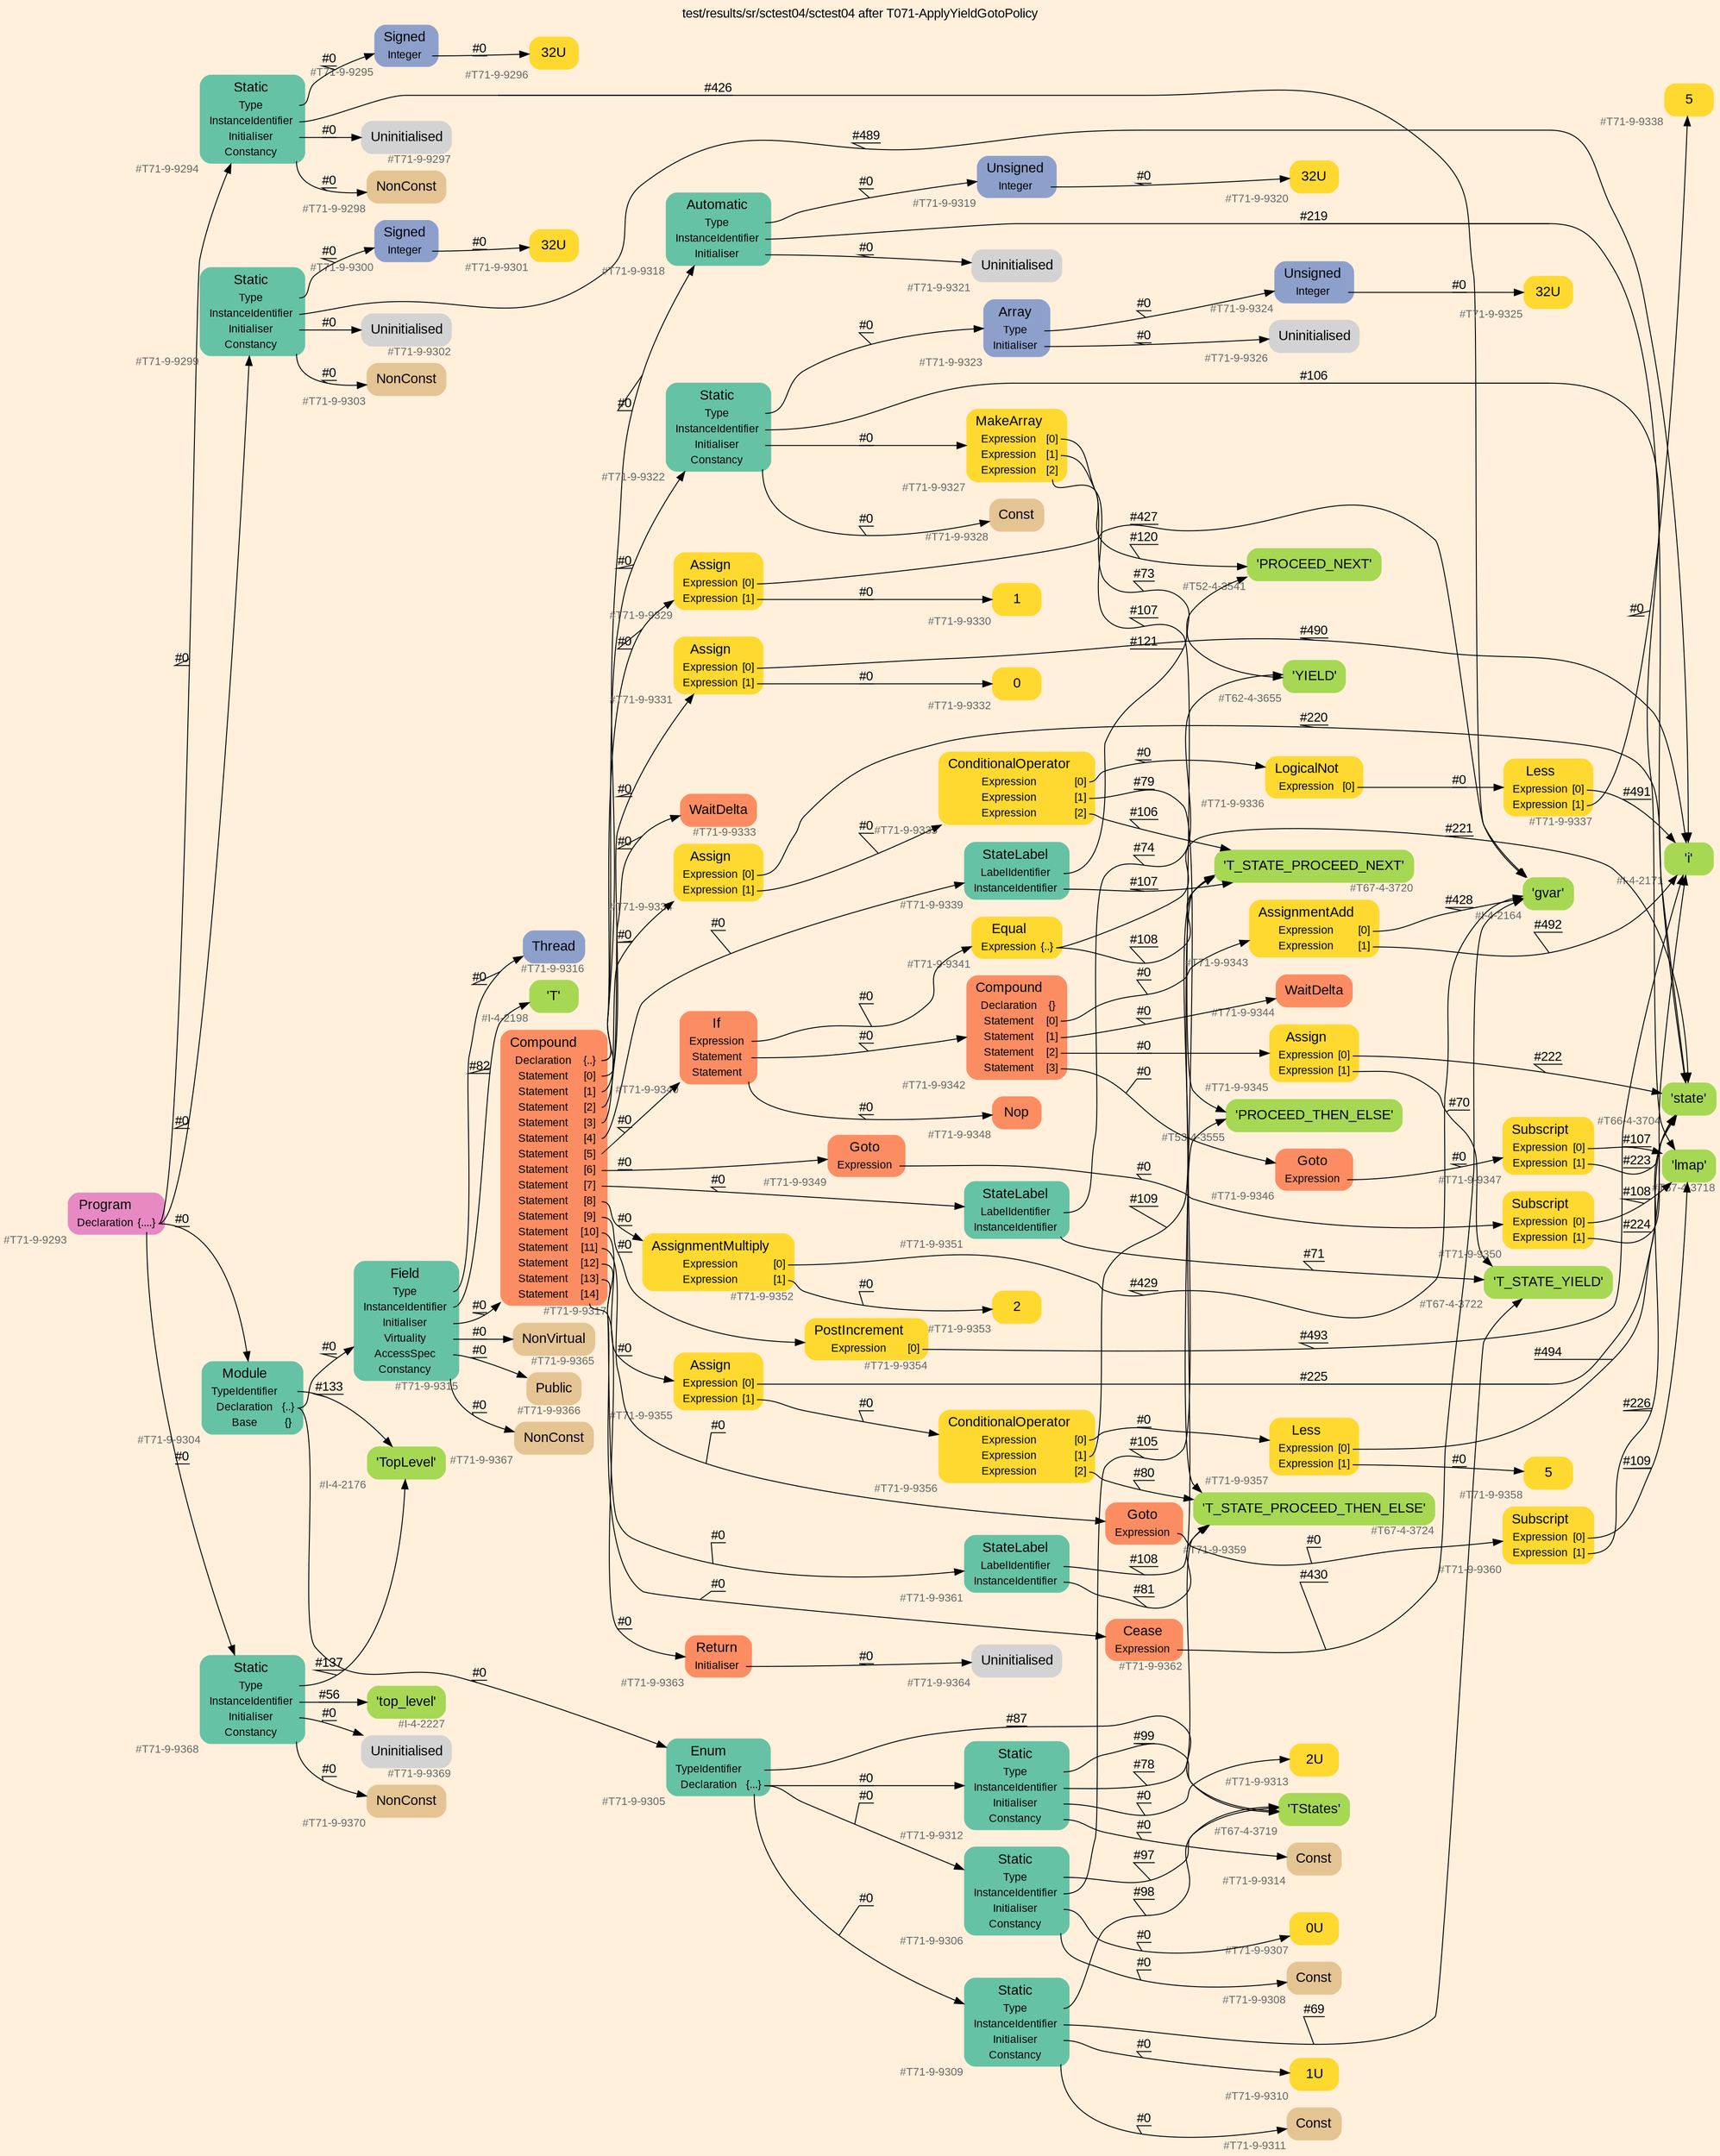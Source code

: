 digraph "test/results/sr/sctest04/sctest04 after T071-ApplyYieldGotoPolicy" {
label = "test/results/sr/sctest04/sctest04 after T071-ApplyYieldGotoPolicy"
labelloc = t
graph [
    rankdir = "LR"
    ranksep = 0.3
    bgcolor = antiquewhite1
    color = black
    fontcolor = black
    fontname = "Arial"
];
node [
    fontname = "Arial"
];
edge [
    fontname = "Arial"
];

// -------------------- node figure --------------------
// -------- block #T71-9-9293 ----------
"#T71-9-9293" [
    fillcolor = "/set28/4"
    xlabel = "#T71-9-9293"
    fontsize = "12"
    fontcolor = grey40
    shape = "plaintext"
    label = <<TABLE BORDER="0" CELLBORDER="0" CELLSPACING="0">
     <TR><TD><FONT COLOR="black" POINT-SIZE="15">Program</FONT></TD></TR>
     <TR><TD><FONT COLOR="black" POINT-SIZE="12">Declaration</FONT></TD><TD PORT="port0"><FONT COLOR="black" POINT-SIZE="12">{....}</FONT></TD></TR>
    </TABLE>>
    style = "rounded,filled"
];

// -------- block #T71-9-9294 ----------
"#T71-9-9294" [
    fillcolor = "/set28/1"
    xlabel = "#T71-9-9294"
    fontsize = "12"
    fontcolor = grey40
    shape = "plaintext"
    label = <<TABLE BORDER="0" CELLBORDER="0" CELLSPACING="0">
     <TR><TD><FONT COLOR="black" POINT-SIZE="15">Static</FONT></TD></TR>
     <TR><TD><FONT COLOR="black" POINT-SIZE="12">Type</FONT></TD><TD PORT="port0"></TD></TR>
     <TR><TD><FONT COLOR="black" POINT-SIZE="12">InstanceIdentifier</FONT></TD><TD PORT="port1"></TD></TR>
     <TR><TD><FONT COLOR="black" POINT-SIZE="12">Initialiser</FONT></TD><TD PORT="port2"></TD></TR>
     <TR><TD><FONT COLOR="black" POINT-SIZE="12">Constancy</FONT></TD><TD PORT="port3"></TD></TR>
    </TABLE>>
    style = "rounded,filled"
];

// -------- block #T71-9-9295 ----------
"#T71-9-9295" [
    fillcolor = "/set28/3"
    xlabel = "#T71-9-9295"
    fontsize = "12"
    fontcolor = grey40
    shape = "plaintext"
    label = <<TABLE BORDER="0" CELLBORDER="0" CELLSPACING="0">
     <TR><TD><FONT COLOR="black" POINT-SIZE="15">Signed</FONT></TD></TR>
     <TR><TD><FONT COLOR="black" POINT-SIZE="12">Integer</FONT></TD><TD PORT="port0"></TD></TR>
    </TABLE>>
    style = "rounded,filled"
];

// -------- block #T71-9-9296 ----------
"#T71-9-9296" [
    fillcolor = "/set28/6"
    xlabel = "#T71-9-9296"
    fontsize = "12"
    fontcolor = grey40
    shape = "plaintext"
    label = <<TABLE BORDER="0" CELLBORDER="0" CELLSPACING="0">
     <TR><TD><FONT COLOR="black" POINT-SIZE="15">32U</FONT></TD></TR>
    </TABLE>>
    style = "rounded,filled"
];

// -------- block #I-4-2164 ----------
"#I-4-2164" [
    fillcolor = "/set28/5"
    xlabel = "#I-4-2164"
    fontsize = "12"
    fontcolor = grey40
    shape = "plaintext"
    label = <<TABLE BORDER="0" CELLBORDER="0" CELLSPACING="0">
     <TR><TD><FONT COLOR="black" POINT-SIZE="15">'gvar'</FONT></TD></TR>
    </TABLE>>
    style = "rounded,filled"
];

// -------- block #T71-9-9297 ----------
"#T71-9-9297" [
    xlabel = "#T71-9-9297"
    fontsize = "12"
    fontcolor = grey40
    shape = "plaintext"
    label = <<TABLE BORDER="0" CELLBORDER="0" CELLSPACING="0">
     <TR><TD><FONT COLOR="black" POINT-SIZE="15">Uninitialised</FONT></TD></TR>
    </TABLE>>
    style = "rounded,filled"
];

// -------- block #T71-9-9298 ----------
"#T71-9-9298" [
    fillcolor = "/set28/7"
    xlabel = "#T71-9-9298"
    fontsize = "12"
    fontcolor = grey40
    shape = "plaintext"
    label = <<TABLE BORDER="0" CELLBORDER="0" CELLSPACING="0">
     <TR><TD><FONT COLOR="black" POINT-SIZE="15">NonConst</FONT></TD></TR>
    </TABLE>>
    style = "rounded,filled"
];

// -------- block #T71-9-9299 ----------
"#T71-9-9299" [
    fillcolor = "/set28/1"
    xlabel = "#T71-9-9299"
    fontsize = "12"
    fontcolor = grey40
    shape = "plaintext"
    label = <<TABLE BORDER="0" CELLBORDER="0" CELLSPACING="0">
     <TR><TD><FONT COLOR="black" POINT-SIZE="15">Static</FONT></TD></TR>
     <TR><TD><FONT COLOR="black" POINT-SIZE="12">Type</FONT></TD><TD PORT="port0"></TD></TR>
     <TR><TD><FONT COLOR="black" POINT-SIZE="12">InstanceIdentifier</FONT></TD><TD PORT="port1"></TD></TR>
     <TR><TD><FONT COLOR="black" POINT-SIZE="12">Initialiser</FONT></TD><TD PORT="port2"></TD></TR>
     <TR><TD><FONT COLOR="black" POINT-SIZE="12">Constancy</FONT></TD><TD PORT="port3"></TD></TR>
    </TABLE>>
    style = "rounded,filled"
];

// -------- block #T71-9-9300 ----------
"#T71-9-9300" [
    fillcolor = "/set28/3"
    xlabel = "#T71-9-9300"
    fontsize = "12"
    fontcolor = grey40
    shape = "plaintext"
    label = <<TABLE BORDER="0" CELLBORDER="0" CELLSPACING="0">
     <TR><TD><FONT COLOR="black" POINT-SIZE="15">Signed</FONT></TD></TR>
     <TR><TD><FONT COLOR="black" POINT-SIZE="12">Integer</FONT></TD><TD PORT="port0"></TD></TR>
    </TABLE>>
    style = "rounded,filled"
];

// -------- block #T71-9-9301 ----------
"#T71-9-9301" [
    fillcolor = "/set28/6"
    xlabel = "#T71-9-9301"
    fontsize = "12"
    fontcolor = grey40
    shape = "plaintext"
    label = <<TABLE BORDER="0" CELLBORDER="0" CELLSPACING="0">
     <TR><TD><FONT COLOR="black" POINT-SIZE="15">32U</FONT></TD></TR>
    </TABLE>>
    style = "rounded,filled"
];

// -------- block #I-4-2171 ----------
"#I-4-2171" [
    fillcolor = "/set28/5"
    xlabel = "#I-4-2171"
    fontsize = "12"
    fontcolor = grey40
    shape = "plaintext"
    label = <<TABLE BORDER="0" CELLBORDER="0" CELLSPACING="0">
     <TR><TD><FONT COLOR="black" POINT-SIZE="15">'i'</FONT></TD></TR>
    </TABLE>>
    style = "rounded,filled"
];

// -------- block #T71-9-9302 ----------
"#T71-9-9302" [
    xlabel = "#T71-9-9302"
    fontsize = "12"
    fontcolor = grey40
    shape = "plaintext"
    label = <<TABLE BORDER="0" CELLBORDER="0" CELLSPACING="0">
     <TR><TD><FONT COLOR="black" POINT-SIZE="15">Uninitialised</FONT></TD></TR>
    </TABLE>>
    style = "rounded,filled"
];

// -------- block #T71-9-9303 ----------
"#T71-9-9303" [
    fillcolor = "/set28/7"
    xlabel = "#T71-9-9303"
    fontsize = "12"
    fontcolor = grey40
    shape = "plaintext"
    label = <<TABLE BORDER="0" CELLBORDER="0" CELLSPACING="0">
     <TR><TD><FONT COLOR="black" POINT-SIZE="15">NonConst</FONT></TD></TR>
    </TABLE>>
    style = "rounded,filled"
];

// -------- block #T71-9-9304 ----------
"#T71-9-9304" [
    fillcolor = "/set28/1"
    xlabel = "#T71-9-9304"
    fontsize = "12"
    fontcolor = grey40
    shape = "plaintext"
    label = <<TABLE BORDER="0" CELLBORDER="0" CELLSPACING="0">
     <TR><TD><FONT COLOR="black" POINT-SIZE="15">Module</FONT></TD></TR>
     <TR><TD><FONT COLOR="black" POINT-SIZE="12">TypeIdentifier</FONT></TD><TD PORT="port0"></TD></TR>
     <TR><TD><FONT COLOR="black" POINT-SIZE="12">Declaration</FONT></TD><TD PORT="port1"><FONT COLOR="black" POINT-SIZE="12">{..}</FONT></TD></TR>
     <TR><TD><FONT COLOR="black" POINT-SIZE="12">Base</FONT></TD><TD PORT="port2"><FONT COLOR="black" POINT-SIZE="12">{}</FONT></TD></TR>
    </TABLE>>
    style = "rounded,filled"
];

// -------- block #I-4-2176 ----------
"#I-4-2176" [
    fillcolor = "/set28/5"
    xlabel = "#I-4-2176"
    fontsize = "12"
    fontcolor = grey40
    shape = "plaintext"
    label = <<TABLE BORDER="0" CELLBORDER="0" CELLSPACING="0">
     <TR><TD><FONT COLOR="black" POINT-SIZE="15">'TopLevel'</FONT></TD></TR>
    </TABLE>>
    style = "rounded,filled"
];

// -------- block #T71-9-9305 ----------
"#T71-9-9305" [
    fillcolor = "/set28/1"
    xlabel = "#T71-9-9305"
    fontsize = "12"
    fontcolor = grey40
    shape = "plaintext"
    label = <<TABLE BORDER="0" CELLBORDER="0" CELLSPACING="0">
     <TR><TD><FONT COLOR="black" POINT-SIZE="15">Enum</FONT></TD></TR>
     <TR><TD><FONT COLOR="black" POINT-SIZE="12">TypeIdentifier</FONT></TD><TD PORT="port0"></TD></TR>
     <TR><TD><FONT COLOR="black" POINT-SIZE="12">Declaration</FONT></TD><TD PORT="port1"><FONT COLOR="black" POINT-SIZE="12">{...}</FONT></TD></TR>
    </TABLE>>
    style = "rounded,filled"
];

// -------- block #T67-4-3719 ----------
"#T67-4-3719" [
    fillcolor = "/set28/5"
    xlabel = "#T67-4-3719"
    fontsize = "12"
    fontcolor = grey40
    shape = "plaintext"
    label = <<TABLE BORDER="0" CELLBORDER="0" CELLSPACING="0">
     <TR><TD><FONT COLOR="black" POINT-SIZE="15">'TStates'</FONT></TD></TR>
    </TABLE>>
    style = "rounded,filled"
];

// -------- block #T71-9-9306 ----------
"#T71-9-9306" [
    fillcolor = "/set28/1"
    xlabel = "#T71-9-9306"
    fontsize = "12"
    fontcolor = grey40
    shape = "plaintext"
    label = <<TABLE BORDER="0" CELLBORDER="0" CELLSPACING="0">
     <TR><TD><FONT COLOR="black" POINT-SIZE="15">Static</FONT></TD></TR>
     <TR><TD><FONT COLOR="black" POINT-SIZE="12">Type</FONT></TD><TD PORT="port0"></TD></TR>
     <TR><TD><FONT COLOR="black" POINT-SIZE="12">InstanceIdentifier</FONT></TD><TD PORT="port1"></TD></TR>
     <TR><TD><FONT COLOR="black" POINT-SIZE="12">Initialiser</FONT></TD><TD PORT="port2"></TD></TR>
     <TR><TD><FONT COLOR="black" POINT-SIZE="12">Constancy</FONT></TD><TD PORT="port3"></TD></TR>
    </TABLE>>
    style = "rounded,filled"
];

// -------- block #T67-4-3720 ----------
"#T67-4-3720" [
    fillcolor = "/set28/5"
    xlabel = "#T67-4-3720"
    fontsize = "12"
    fontcolor = grey40
    shape = "plaintext"
    label = <<TABLE BORDER="0" CELLBORDER="0" CELLSPACING="0">
     <TR><TD><FONT COLOR="black" POINT-SIZE="15">'T_STATE_PROCEED_NEXT'</FONT></TD></TR>
    </TABLE>>
    style = "rounded,filled"
];

// -------- block #T71-9-9307 ----------
"#T71-9-9307" [
    fillcolor = "/set28/6"
    xlabel = "#T71-9-9307"
    fontsize = "12"
    fontcolor = grey40
    shape = "plaintext"
    label = <<TABLE BORDER="0" CELLBORDER="0" CELLSPACING="0">
     <TR><TD><FONT COLOR="black" POINT-SIZE="15">0U</FONT></TD></TR>
    </TABLE>>
    style = "rounded,filled"
];

// -------- block #T71-9-9308 ----------
"#T71-9-9308" [
    fillcolor = "/set28/7"
    xlabel = "#T71-9-9308"
    fontsize = "12"
    fontcolor = grey40
    shape = "plaintext"
    label = <<TABLE BORDER="0" CELLBORDER="0" CELLSPACING="0">
     <TR><TD><FONT COLOR="black" POINT-SIZE="15">Const</FONT></TD></TR>
    </TABLE>>
    style = "rounded,filled"
];

// -------- block #T71-9-9309 ----------
"#T71-9-9309" [
    fillcolor = "/set28/1"
    xlabel = "#T71-9-9309"
    fontsize = "12"
    fontcolor = grey40
    shape = "plaintext"
    label = <<TABLE BORDER="0" CELLBORDER="0" CELLSPACING="0">
     <TR><TD><FONT COLOR="black" POINT-SIZE="15">Static</FONT></TD></TR>
     <TR><TD><FONT COLOR="black" POINT-SIZE="12">Type</FONT></TD><TD PORT="port0"></TD></TR>
     <TR><TD><FONT COLOR="black" POINT-SIZE="12">InstanceIdentifier</FONT></TD><TD PORT="port1"></TD></TR>
     <TR><TD><FONT COLOR="black" POINT-SIZE="12">Initialiser</FONT></TD><TD PORT="port2"></TD></TR>
     <TR><TD><FONT COLOR="black" POINT-SIZE="12">Constancy</FONT></TD><TD PORT="port3"></TD></TR>
    </TABLE>>
    style = "rounded,filled"
];

// -------- block #T67-4-3722 ----------
"#T67-4-3722" [
    fillcolor = "/set28/5"
    xlabel = "#T67-4-3722"
    fontsize = "12"
    fontcolor = grey40
    shape = "plaintext"
    label = <<TABLE BORDER="0" CELLBORDER="0" CELLSPACING="0">
     <TR><TD><FONT COLOR="black" POINT-SIZE="15">'T_STATE_YIELD'</FONT></TD></TR>
    </TABLE>>
    style = "rounded,filled"
];

// -------- block #T71-9-9310 ----------
"#T71-9-9310" [
    fillcolor = "/set28/6"
    xlabel = "#T71-9-9310"
    fontsize = "12"
    fontcolor = grey40
    shape = "plaintext"
    label = <<TABLE BORDER="0" CELLBORDER="0" CELLSPACING="0">
     <TR><TD><FONT COLOR="black" POINT-SIZE="15">1U</FONT></TD></TR>
    </TABLE>>
    style = "rounded,filled"
];

// -------- block #T71-9-9311 ----------
"#T71-9-9311" [
    fillcolor = "/set28/7"
    xlabel = "#T71-9-9311"
    fontsize = "12"
    fontcolor = grey40
    shape = "plaintext"
    label = <<TABLE BORDER="0" CELLBORDER="0" CELLSPACING="0">
     <TR><TD><FONT COLOR="black" POINT-SIZE="15">Const</FONT></TD></TR>
    </TABLE>>
    style = "rounded,filled"
];

// -------- block #T71-9-9312 ----------
"#T71-9-9312" [
    fillcolor = "/set28/1"
    xlabel = "#T71-9-9312"
    fontsize = "12"
    fontcolor = grey40
    shape = "plaintext"
    label = <<TABLE BORDER="0" CELLBORDER="0" CELLSPACING="0">
     <TR><TD><FONT COLOR="black" POINT-SIZE="15">Static</FONT></TD></TR>
     <TR><TD><FONT COLOR="black" POINT-SIZE="12">Type</FONT></TD><TD PORT="port0"></TD></TR>
     <TR><TD><FONT COLOR="black" POINT-SIZE="12">InstanceIdentifier</FONT></TD><TD PORT="port1"></TD></TR>
     <TR><TD><FONT COLOR="black" POINT-SIZE="12">Initialiser</FONT></TD><TD PORT="port2"></TD></TR>
     <TR><TD><FONT COLOR="black" POINT-SIZE="12">Constancy</FONT></TD><TD PORT="port3"></TD></TR>
    </TABLE>>
    style = "rounded,filled"
];

// -------- block #T67-4-3724 ----------
"#T67-4-3724" [
    fillcolor = "/set28/5"
    xlabel = "#T67-4-3724"
    fontsize = "12"
    fontcolor = grey40
    shape = "plaintext"
    label = <<TABLE BORDER="0" CELLBORDER="0" CELLSPACING="0">
     <TR><TD><FONT COLOR="black" POINT-SIZE="15">'T_STATE_PROCEED_THEN_ELSE'</FONT></TD></TR>
    </TABLE>>
    style = "rounded,filled"
];

// -------- block #T71-9-9313 ----------
"#T71-9-9313" [
    fillcolor = "/set28/6"
    xlabel = "#T71-9-9313"
    fontsize = "12"
    fontcolor = grey40
    shape = "plaintext"
    label = <<TABLE BORDER="0" CELLBORDER="0" CELLSPACING="0">
     <TR><TD><FONT COLOR="black" POINT-SIZE="15">2U</FONT></TD></TR>
    </TABLE>>
    style = "rounded,filled"
];

// -------- block #T71-9-9314 ----------
"#T71-9-9314" [
    fillcolor = "/set28/7"
    xlabel = "#T71-9-9314"
    fontsize = "12"
    fontcolor = grey40
    shape = "plaintext"
    label = <<TABLE BORDER="0" CELLBORDER="0" CELLSPACING="0">
     <TR><TD><FONT COLOR="black" POINT-SIZE="15">Const</FONT></TD></TR>
    </TABLE>>
    style = "rounded,filled"
];

// -------- block #T71-9-9315 ----------
"#T71-9-9315" [
    fillcolor = "/set28/1"
    xlabel = "#T71-9-9315"
    fontsize = "12"
    fontcolor = grey40
    shape = "plaintext"
    label = <<TABLE BORDER="0" CELLBORDER="0" CELLSPACING="0">
     <TR><TD><FONT COLOR="black" POINT-SIZE="15">Field</FONT></TD></TR>
     <TR><TD><FONT COLOR="black" POINT-SIZE="12">Type</FONT></TD><TD PORT="port0"></TD></TR>
     <TR><TD><FONT COLOR="black" POINT-SIZE="12">InstanceIdentifier</FONT></TD><TD PORT="port1"></TD></TR>
     <TR><TD><FONT COLOR="black" POINT-SIZE="12">Initialiser</FONT></TD><TD PORT="port2"></TD></TR>
     <TR><TD><FONT COLOR="black" POINT-SIZE="12">Virtuality</FONT></TD><TD PORT="port3"></TD></TR>
     <TR><TD><FONT COLOR="black" POINT-SIZE="12">AccessSpec</FONT></TD><TD PORT="port4"></TD></TR>
     <TR><TD><FONT COLOR="black" POINT-SIZE="12">Constancy</FONT></TD><TD PORT="port5"></TD></TR>
    </TABLE>>
    style = "rounded,filled"
];

// -------- block #T71-9-9316 ----------
"#T71-9-9316" [
    fillcolor = "/set28/3"
    xlabel = "#T71-9-9316"
    fontsize = "12"
    fontcolor = grey40
    shape = "plaintext"
    label = <<TABLE BORDER="0" CELLBORDER="0" CELLSPACING="0">
     <TR><TD><FONT COLOR="black" POINT-SIZE="15">Thread</FONT></TD></TR>
    </TABLE>>
    style = "rounded,filled"
];

// -------- block #I-4-2198 ----------
"#I-4-2198" [
    fillcolor = "/set28/5"
    xlabel = "#I-4-2198"
    fontsize = "12"
    fontcolor = grey40
    shape = "plaintext"
    label = <<TABLE BORDER="0" CELLBORDER="0" CELLSPACING="0">
     <TR><TD><FONT COLOR="black" POINT-SIZE="15">'T'</FONT></TD></TR>
    </TABLE>>
    style = "rounded,filled"
];

// -------- block #T71-9-9317 ----------
"#T71-9-9317" [
    fillcolor = "/set28/2"
    xlabel = "#T71-9-9317"
    fontsize = "12"
    fontcolor = grey40
    shape = "plaintext"
    label = <<TABLE BORDER="0" CELLBORDER="0" CELLSPACING="0">
     <TR><TD><FONT COLOR="black" POINT-SIZE="15">Compound</FONT></TD></TR>
     <TR><TD><FONT COLOR="black" POINT-SIZE="12">Declaration</FONT></TD><TD PORT="port0"><FONT COLOR="black" POINT-SIZE="12">{..}</FONT></TD></TR>
     <TR><TD><FONT COLOR="black" POINT-SIZE="12">Statement</FONT></TD><TD PORT="port1"><FONT COLOR="black" POINT-SIZE="12">[0]</FONT></TD></TR>
     <TR><TD><FONT COLOR="black" POINT-SIZE="12">Statement</FONT></TD><TD PORT="port2"><FONT COLOR="black" POINT-SIZE="12">[1]</FONT></TD></TR>
     <TR><TD><FONT COLOR="black" POINT-SIZE="12">Statement</FONT></TD><TD PORT="port3"><FONT COLOR="black" POINT-SIZE="12">[2]</FONT></TD></TR>
     <TR><TD><FONT COLOR="black" POINT-SIZE="12">Statement</FONT></TD><TD PORT="port4"><FONT COLOR="black" POINT-SIZE="12">[3]</FONT></TD></TR>
     <TR><TD><FONT COLOR="black" POINT-SIZE="12">Statement</FONT></TD><TD PORT="port5"><FONT COLOR="black" POINT-SIZE="12">[4]</FONT></TD></TR>
     <TR><TD><FONT COLOR="black" POINT-SIZE="12">Statement</FONT></TD><TD PORT="port6"><FONT COLOR="black" POINT-SIZE="12">[5]</FONT></TD></TR>
     <TR><TD><FONT COLOR="black" POINT-SIZE="12">Statement</FONT></TD><TD PORT="port7"><FONT COLOR="black" POINT-SIZE="12">[6]</FONT></TD></TR>
     <TR><TD><FONT COLOR="black" POINT-SIZE="12">Statement</FONT></TD><TD PORT="port8"><FONT COLOR="black" POINT-SIZE="12">[7]</FONT></TD></TR>
     <TR><TD><FONT COLOR="black" POINT-SIZE="12">Statement</FONT></TD><TD PORT="port9"><FONT COLOR="black" POINT-SIZE="12">[8]</FONT></TD></TR>
     <TR><TD><FONT COLOR="black" POINT-SIZE="12">Statement</FONT></TD><TD PORT="port10"><FONT COLOR="black" POINT-SIZE="12">[9]</FONT></TD></TR>
     <TR><TD><FONT COLOR="black" POINT-SIZE="12">Statement</FONT></TD><TD PORT="port11"><FONT COLOR="black" POINT-SIZE="12">[10]</FONT></TD></TR>
     <TR><TD><FONT COLOR="black" POINT-SIZE="12">Statement</FONT></TD><TD PORT="port12"><FONT COLOR="black" POINT-SIZE="12">[11]</FONT></TD></TR>
     <TR><TD><FONT COLOR="black" POINT-SIZE="12">Statement</FONT></TD><TD PORT="port13"><FONT COLOR="black" POINT-SIZE="12">[12]</FONT></TD></TR>
     <TR><TD><FONT COLOR="black" POINT-SIZE="12">Statement</FONT></TD><TD PORT="port14"><FONT COLOR="black" POINT-SIZE="12">[13]</FONT></TD></TR>
     <TR><TD><FONT COLOR="black" POINT-SIZE="12">Statement</FONT></TD><TD PORT="port15"><FONT COLOR="black" POINT-SIZE="12">[14]</FONT></TD></TR>
    </TABLE>>
    style = "rounded,filled"
];

// -------- block #T71-9-9318 ----------
"#T71-9-9318" [
    fillcolor = "/set28/1"
    xlabel = "#T71-9-9318"
    fontsize = "12"
    fontcolor = grey40
    shape = "plaintext"
    label = <<TABLE BORDER="0" CELLBORDER="0" CELLSPACING="0">
     <TR><TD><FONT COLOR="black" POINT-SIZE="15">Automatic</FONT></TD></TR>
     <TR><TD><FONT COLOR="black" POINT-SIZE="12">Type</FONT></TD><TD PORT="port0"></TD></TR>
     <TR><TD><FONT COLOR="black" POINT-SIZE="12">InstanceIdentifier</FONT></TD><TD PORT="port1"></TD></TR>
     <TR><TD><FONT COLOR="black" POINT-SIZE="12">Initialiser</FONT></TD><TD PORT="port2"></TD></TR>
    </TABLE>>
    style = "rounded,filled"
];

// -------- block #T71-9-9319 ----------
"#T71-9-9319" [
    fillcolor = "/set28/3"
    xlabel = "#T71-9-9319"
    fontsize = "12"
    fontcolor = grey40
    shape = "plaintext"
    label = <<TABLE BORDER="0" CELLBORDER="0" CELLSPACING="0">
     <TR><TD><FONT COLOR="black" POINT-SIZE="15">Unsigned</FONT></TD></TR>
     <TR><TD><FONT COLOR="black" POINT-SIZE="12">Integer</FONT></TD><TD PORT="port0"></TD></TR>
    </TABLE>>
    style = "rounded,filled"
];

// -------- block #T71-9-9320 ----------
"#T71-9-9320" [
    fillcolor = "/set28/6"
    xlabel = "#T71-9-9320"
    fontsize = "12"
    fontcolor = grey40
    shape = "plaintext"
    label = <<TABLE BORDER="0" CELLBORDER="0" CELLSPACING="0">
     <TR><TD><FONT COLOR="black" POINT-SIZE="15">32U</FONT></TD></TR>
    </TABLE>>
    style = "rounded,filled"
];

// -------- block #T66-4-3704 ----------
"#T66-4-3704" [
    fillcolor = "/set28/5"
    xlabel = "#T66-4-3704"
    fontsize = "12"
    fontcolor = grey40
    shape = "plaintext"
    label = <<TABLE BORDER="0" CELLBORDER="0" CELLSPACING="0">
     <TR><TD><FONT COLOR="black" POINT-SIZE="15">'state'</FONT></TD></TR>
    </TABLE>>
    style = "rounded,filled"
];

// -------- block #T71-9-9321 ----------
"#T71-9-9321" [
    xlabel = "#T71-9-9321"
    fontsize = "12"
    fontcolor = grey40
    shape = "plaintext"
    label = <<TABLE BORDER="0" CELLBORDER="0" CELLSPACING="0">
     <TR><TD><FONT COLOR="black" POINT-SIZE="15">Uninitialised</FONT></TD></TR>
    </TABLE>>
    style = "rounded,filled"
];

// -------- block #T71-9-9322 ----------
"#T71-9-9322" [
    fillcolor = "/set28/1"
    xlabel = "#T71-9-9322"
    fontsize = "12"
    fontcolor = grey40
    shape = "plaintext"
    label = <<TABLE BORDER="0" CELLBORDER="0" CELLSPACING="0">
     <TR><TD><FONT COLOR="black" POINT-SIZE="15">Static</FONT></TD></TR>
     <TR><TD><FONT COLOR="black" POINT-SIZE="12">Type</FONT></TD><TD PORT="port0"></TD></TR>
     <TR><TD><FONT COLOR="black" POINT-SIZE="12">InstanceIdentifier</FONT></TD><TD PORT="port1"></TD></TR>
     <TR><TD><FONT COLOR="black" POINT-SIZE="12">Initialiser</FONT></TD><TD PORT="port2"></TD></TR>
     <TR><TD><FONT COLOR="black" POINT-SIZE="12">Constancy</FONT></TD><TD PORT="port3"></TD></TR>
    </TABLE>>
    style = "rounded,filled"
];

// -------- block #T71-9-9323 ----------
"#T71-9-9323" [
    fillcolor = "/set28/3"
    xlabel = "#T71-9-9323"
    fontsize = "12"
    fontcolor = grey40
    shape = "plaintext"
    label = <<TABLE BORDER="0" CELLBORDER="0" CELLSPACING="0">
     <TR><TD><FONT COLOR="black" POINT-SIZE="15">Array</FONT></TD></TR>
     <TR><TD><FONT COLOR="black" POINT-SIZE="12">Type</FONT></TD><TD PORT="port0"></TD></TR>
     <TR><TD><FONT COLOR="black" POINT-SIZE="12">Initialiser</FONT></TD><TD PORT="port1"></TD></TR>
    </TABLE>>
    style = "rounded,filled"
];

// -------- block #T71-9-9324 ----------
"#T71-9-9324" [
    fillcolor = "/set28/3"
    xlabel = "#T71-9-9324"
    fontsize = "12"
    fontcolor = grey40
    shape = "plaintext"
    label = <<TABLE BORDER="0" CELLBORDER="0" CELLSPACING="0">
     <TR><TD><FONT COLOR="black" POINT-SIZE="15">Unsigned</FONT></TD></TR>
     <TR><TD><FONT COLOR="black" POINT-SIZE="12">Integer</FONT></TD><TD PORT="port0"></TD></TR>
    </TABLE>>
    style = "rounded,filled"
];

// -------- block #T71-9-9325 ----------
"#T71-9-9325" [
    fillcolor = "/set28/6"
    xlabel = "#T71-9-9325"
    fontsize = "12"
    fontcolor = grey40
    shape = "plaintext"
    label = <<TABLE BORDER="0" CELLBORDER="0" CELLSPACING="0">
     <TR><TD><FONT COLOR="black" POINT-SIZE="15">32U</FONT></TD></TR>
    </TABLE>>
    style = "rounded,filled"
];

// -------- block #T71-9-9326 ----------
"#T71-9-9326" [
    xlabel = "#T71-9-9326"
    fontsize = "12"
    fontcolor = grey40
    shape = "plaintext"
    label = <<TABLE BORDER="0" CELLBORDER="0" CELLSPACING="0">
     <TR><TD><FONT COLOR="black" POINT-SIZE="15">Uninitialised</FONT></TD></TR>
    </TABLE>>
    style = "rounded,filled"
];

// -------- block #T67-4-3718 ----------
"#T67-4-3718" [
    fillcolor = "/set28/5"
    xlabel = "#T67-4-3718"
    fontsize = "12"
    fontcolor = grey40
    shape = "plaintext"
    label = <<TABLE BORDER="0" CELLBORDER="0" CELLSPACING="0">
     <TR><TD><FONT COLOR="black" POINT-SIZE="15">'lmap'</FONT></TD></TR>
    </TABLE>>
    style = "rounded,filled"
];

// -------- block #T71-9-9327 ----------
"#T71-9-9327" [
    fillcolor = "/set28/6"
    xlabel = "#T71-9-9327"
    fontsize = "12"
    fontcolor = grey40
    shape = "plaintext"
    label = <<TABLE BORDER="0" CELLBORDER="0" CELLSPACING="0">
     <TR><TD><FONT COLOR="black" POINT-SIZE="15">MakeArray</FONT></TD></TR>
     <TR><TD><FONT COLOR="black" POINT-SIZE="12">Expression</FONT></TD><TD PORT="port0"><FONT COLOR="black" POINT-SIZE="12">[0]</FONT></TD></TR>
     <TR><TD><FONT COLOR="black" POINT-SIZE="12">Expression</FONT></TD><TD PORT="port1"><FONT COLOR="black" POINT-SIZE="12">[1]</FONT></TD></TR>
     <TR><TD><FONT COLOR="black" POINT-SIZE="12">Expression</FONT></TD><TD PORT="port2"><FONT COLOR="black" POINT-SIZE="12">[2]</FONT></TD></TR>
    </TABLE>>
    style = "rounded,filled"
];

// -------- block #T52-4-3541 ----------
"#T52-4-3541" [
    fillcolor = "/set28/5"
    xlabel = "#T52-4-3541"
    fontsize = "12"
    fontcolor = grey40
    shape = "plaintext"
    label = <<TABLE BORDER="0" CELLBORDER="0" CELLSPACING="0">
     <TR><TD><FONT COLOR="black" POINT-SIZE="15">'PROCEED_NEXT'</FONT></TD></TR>
    </TABLE>>
    style = "rounded,filled"
];

// -------- block #T62-4-3655 ----------
"#T62-4-3655" [
    fillcolor = "/set28/5"
    xlabel = "#T62-4-3655"
    fontsize = "12"
    fontcolor = grey40
    shape = "plaintext"
    label = <<TABLE BORDER="0" CELLBORDER="0" CELLSPACING="0">
     <TR><TD><FONT COLOR="black" POINT-SIZE="15">'YIELD'</FONT></TD></TR>
    </TABLE>>
    style = "rounded,filled"
];

// -------- block #T53-4-3555 ----------
"#T53-4-3555" [
    fillcolor = "/set28/5"
    xlabel = "#T53-4-3555"
    fontsize = "12"
    fontcolor = grey40
    shape = "plaintext"
    label = <<TABLE BORDER="0" CELLBORDER="0" CELLSPACING="0">
     <TR><TD><FONT COLOR="black" POINT-SIZE="15">'PROCEED_THEN_ELSE'</FONT></TD></TR>
    </TABLE>>
    style = "rounded,filled"
];

// -------- block #T71-9-9328 ----------
"#T71-9-9328" [
    fillcolor = "/set28/7"
    xlabel = "#T71-9-9328"
    fontsize = "12"
    fontcolor = grey40
    shape = "plaintext"
    label = <<TABLE BORDER="0" CELLBORDER="0" CELLSPACING="0">
     <TR><TD><FONT COLOR="black" POINT-SIZE="15">Const</FONT></TD></TR>
    </TABLE>>
    style = "rounded,filled"
];

// -------- block #T71-9-9329 ----------
"#T71-9-9329" [
    fillcolor = "/set28/6"
    xlabel = "#T71-9-9329"
    fontsize = "12"
    fontcolor = grey40
    shape = "plaintext"
    label = <<TABLE BORDER="0" CELLBORDER="0" CELLSPACING="0">
     <TR><TD><FONT COLOR="black" POINT-SIZE="15">Assign</FONT></TD></TR>
     <TR><TD><FONT COLOR="black" POINT-SIZE="12">Expression</FONT></TD><TD PORT="port0"><FONT COLOR="black" POINT-SIZE="12">[0]</FONT></TD></TR>
     <TR><TD><FONT COLOR="black" POINT-SIZE="12">Expression</FONT></TD><TD PORT="port1"><FONT COLOR="black" POINT-SIZE="12">[1]</FONT></TD></TR>
    </TABLE>>
    style = "rounded,filled"
];

// -------- block #T71-9-9330 ----------
"#T71-9-9330" [
    fillcolor = "/set28/6"
    xlabel = "#T71-9-9330"
    fontsize = "12"
    fontcolor = grey40
    shape = "plaintext"
    label = <<TABLE BORDER="0" CELLBORDER="0" CELLSPACING="0">
     <TR><TD><FONT COLOR="black" POINT-SIZE="15">1</FONT></TD></TR>
    </TABLE>>
    style = "rounded,filled"
];

// -------- block #T71-9-9331 ----------
"#T71-9-9331" [
    fillcolor = "/set28/6"
    xlabel = "#T71-9-9331"
    fontsize = "12"
    fontcolor = grey40
    shape = "plaintext"
    label = <<TABLE BORDER="0" CELLBORDER="0" CELLSPACING="0">
     <TR><TD><FONT COLOR="black" POINT-SIZE="15">Assign</FONT></TD></TR>
     <TR><TD><FONT COLOR="black" POINT-SIZE="12">Expression</FONT></TD><TD PORT="port0"><FONT COLOR="black" POINT-SIZE="12">[0]</FONT></TD></TR>
     <TR><TD><FONT COLOR="black" POINT-SIZE="12">Expression</FONT></TD><TD PORT="port1"><FONT COLOR="black" POINT-SIZE="12">[1]</FONT></TD></TR>
    </TABLE>>
    style = "rounded,filled"
];

// -------- block #T71-9-9332 ----------
"#T71-9-9332" [
    fillcolor = "/set28/6"
    xlabel = "#T71-9-9332"
    fontsize = "12"
    fontcolor = grey40
    shape = "plaintext"
    label = <<TABLE BORDER="0" CELLBORDER="0" CELLSPACING="0">
     <TR><TD><FONT COLOR="black" POINT-SIZE="15">0</FONT></TD></TR>
    </TABLE>>
    style = "rounded,filled"
];

// -------- block #T71-9-9333 ----------
"#T71-9-9333" [
    fillcolor = "/set28/2"
    xlabel = "#T71-9-9333"
    fontsize = "12"
    fontcolor = grey40
    shape = "plaintext"
    label = <<TABLE BORDER="0" CELLBORDER="0" CELLSPACING="0">
     <TR><TD><FONT COLOR="black" POINT-SIZE="15">WaitDelta</FONT></TD></TR>
    </TABLE>>
    style = "rounded,filled"
];

// -------- block #T71-9-9334 ----------
"#T71-9-9334" [
    fillcolor = "/set28/6"
    xlabel = "#T71-9-9334"
    fontsize = "12"
    fontcolor = grey40
    shape = "plaintext"
    label = <<TABLE BORDER="0" CELLBORDER="0" CELLSPACING="0">
     <TR><TD><FONT COLOR="black" POINT-SIZE="15">Assign</FONT></TD></TR>
     <TR><TD><FONT COLOR="black" POINT-SIZE="12">Expression</FONT></TD><TD PORT="port0"><FONT COLOR="black" POINT-SIZE="12">[0]</FONT></TD></TR>
     <TR><TD><FONT COLOR="black" POINT-SIZE="12">Expression</FONT></TD><TD PORT="port1"><FONT COLOR="black" POINT-SIZE="12">[1]</FONT></TD></TR>
    </TABLE>>
    style = "rounded,filled"
];

// -------- block #T71-9-9335 ----------
"#T71-9-9335" [
    fillcolor = "/set28/6"
    xlabel = "#T71-9-9335"
    fontsize = "12"
    fontcolor = grey40
    shape = "plaintext"
    label = <<TABLE BORDER="0" CELLBORDER="0" CELLSPACING="0">
     <TR><TD><FONT COLOR="black" POINT-SIZE="15">ConditionalOperator</FONT></TD></TR>
     <TR><TD><FONT COLOR="black" POINT-SIZE="12">Expression</FONT></TD><TD PORT="port0"><FONT COLOR="black" POINT-SIZE="12">[0]</FONT></TD></TR>
     <TR><TD><FONT COLOR="black" POINT-SIZE="12">Expression</FONT></TD><TD PORT="port1"><FONT COLOR="black" POINT-SIZE="12">[1]</FONT></TD></TR>
     <TR><TD><FONT COLOR="black" POINT-SIZE="12">Expression</FONT></TD><TD PORT="port2"><FONT COLOR="black" POINT-SIZE="12">[2]</FONT></TD></TR>
    </TABLE>>
    style = "rounded,filled"
];

// -------- block #T71-9-9336 ----------
"#T71-9-9336" [
    fillcolor = "/set28/6"
    xlabel = "#T71-9-9336"
    fontsize = "12"
    fontcolor = grey40
    shape = "plaintext"
    label = <<TABLE BORDER="0" CELLBORDER="0" CELLSPACING="0">
     <TR><TD><FONT COLOR="black" POINT-SIZE="15">LogicalNot</FONT></TD></TR>
     <TR><TD><FONT COLOR="black" POINT-SIZE="12">Expression</FONT></TD><TD PORT="port0"><FONT COLOR="black" POINT-SIZE="12">[0]</FONT></TD></TR>
    </TABLE>>
    style = "rounded,filled"
];

// -------- block #T71-9-9337 ----------
"#T71-9-9337" [
    fillcolor = "/set28/6"
    xlabel = "#T71-9-9337"
    fontsize = "12"
    fontcolor = grey40
    shape = "plaintext"
    label = <<TABLE BORDER="0" CELLBORDER="0" CELLSPACING="0">
     <TR><TD><FONT COLOR="black" POINT-SIZE="15">Less</FONT></TD></TR>
     <TR><TD><FONT COLOR="black" POINT-SIZE="12">Expression</FONT></TD><TD PORT="port0"><FONT COLOR="black" POINT-SIZE="12">[0]</FONT></TD></TR>
     <TR><TD><FONT COLOR="black" POINT-SIZE="12">Expression</FONT></TD><TD PORT="port1"><FONT COLOR="black" POINT-SIZE="12">[1]</FONT></TD></TR>
    </TABLE>>
    style = "rounded,filled"
];

// -------- block #T71-9-9338 ----------
"#T71-9-9338" [
    fillcolor = "/set28/6"
    xlabel = "#T71-9-9338"
    fontsize = "12"
    fontcolor = grey40
    shape = "plaintext"
    label = <<TABLE BORDER="0" CELLBORDER="0" CELLSPACING="0">
     <TR><TD><FONT COLOR="black" POINT-SIZE="15">5</FONT></TD></TR>
    </TABLE>>
    style = "rounded,filled"
];

// -------- block #T71-9-9339 ----------
"#T71-9-9339" [
    fillcolor = "/set28/1"
    xlabel = "#T71-9-9339"
    fontsize = "12"
    fontcolor = grey40
    shape = "plaintext"
    label = <<TABLE BORDER="0" CELLBORDER="0" CELLSPACING="0">
     <TR><TD><FONT COLOR="black" POINT-SIZE="15">StateLabel</FONT></TD></TR>
     <TR><TD><FONT COLOR="black" POINT-SIZE="12">LabelIdentifier</FONT></TD><TD PORT="port0"></TD></TR>
     <TR><TD><FONT COLOR="black" POINT-SIZE="12">InstanceIdentifier</FONT></TD><TD PORT="port1"></TD></TR>
    </TABLE>>
    style = "rounded,filled"
];

// -------- block #T71-9-9340 ----------
"#T71-9-9340" [
    fillcolor = "/set28/2"
    xlabel = "#T71-9-9340"
    fontsize = "12"
    fontcolor = grey40
    shape = "plaintext"
    label = <<TABLE BORDER="0" CELLBORDER="0" CELLSPACING="0">
     <TR><TD><FONT COLOR="black" POINT-SIZE="15">If</FONT></TD></TR>
     <TR><TD><FONT COLOR="black" POINT-SIZE="12">Expression</FONT></TD><TD PORT="port0"></TD></TR>
     <TR><TD><FONT COLOR="black" POINT-SIZE="12">Statement</FONT></TD><TD PORT="port1"></TD></TR>
     <TR><TD><FONT COLOR="black" POINT-SIZE="12">Statement</FONT></TD><TD PORT="port2"></TD></TR>
    </TABLE>>
    style = "rounded,filled"
];

// -------- block #T71-9-9341 ----------
"#T71-9-9341" [
    fillcolor = "/set28/6"
    xlabel = "#T71-9-9341"
    fontsize = "12"
    fontcolor = grey40
    shape = "plaintext"
    label = <<TABLE BORDER="0" CELLBORDER="0" CELLSPACING="0">
     <TR><TD><FONT COLOR="black" POINT-SIZE="15">Equal</FONT></TD></TR>
     <TR><TD><FONT COLOR="black" POINT-SIZE="12">Expression</FONT></TD><TD PORT="port0"><FONT COLOR="black" POINT-SIZE="12">{..}</FONT></TD></TR>
    </TABLE>>
    style = "rounded,filled"
];

// -------- block #T71-9-9342 ----------
"#T71-9-9342" [
    fillcolor = "/set28/2"
    xlabel = "#T71-9-9342"
    fontsize = "12"
    fontcolor = grey40
    shape = "plaintext"
    label = <<TABLE BORDER="0" CELLBORDER="0" CELLSPACING="0">
     <TR><TD><FONT COLOR="black" POINT-SIZE="15">Compound</FONT></TD></TR>
     <TR><TD><FONT COLOR="black" POINT-SIZE="12">Declaration</FONT></TD><TD PORT="port0"><FONT COLOR="black" POINT-SIZE="12">{}</FONT></TD></TR>
     <TR><TD><FONT COLOR="black" POINT-SIZE="12">Statement</FONT></TD><TD PORT="port1"><FONT COLOR="black" POINT-SIZE="12">[0]</FONT></TD></TR>
     <TR><TD><FONT COLOR="black" POINT-SIZE="12">Statement</FONT></TD><TD PORT="port2"><FONT COLOR="black" POINT-SIZE="12">[1]</FONT></TD></TR>
     <TR><TD><FONT COLOR="black" POINT-SIZE="12">Statement</FONT></TD><TD PORT="port3"><FONT COLOR="black" POINT-SIZE="12">[2]</FONT></TD></TR>
     <TR><TD><FONT COLOR="black" POINT-SIZE="12">Statement</FONT></TD><TD PORT="port4"><FONT COLOR="black" POINT-SIZE="12">[3]</FONT></TD></TR>
    </TABLE>>
    style = "rounded,filled"
];

// -------- block #T71-9-9343 ----------
"#T71-9-9343" [
    fillcolor = "/set28/6"
    xlabel = "#T71-9-9343"
    fontsize = "12"
    fontcolor = grey40
    shape = "plaintext"
    label = <<TABLE BORDER="0" CELLBORDER="0" CELLSPACING="0">
     <TR><TD><FONT COLOR="black" POINT-SIZE="15">AssignmentAdd</FONT></TD></TR>
     <TR><TD><FONT COLOR="black" POINT-SIZE="12">Expression</FONT></TD><TD PORT="port0"><FONT COLOR="black" POINT-SIZE="12">[0]</FONT></TD></TR>
     <TR><TD><FONT COLOR="black" POINT-SIZE="12">Expression</FONT></TD><TD PORT="port1"><FONT COLOR="black" POINT-SIZE="12">[1]</FONT></TD></TR>
    </TABLE>>
    style = "rounded,filled"
];

// -------- block #T71-9-9344 ----------
"#T71-9-9344" [
    fillcolor = "/set28/2"
    xlabel = "#T71-9-9344"
    fontsize = "12"
    fontcolor = grey40
    shape = "plaintext"
    label = <<TABLE BORDER="0" CELLBORDER="0" CELLSPACING="0">
     <TR><TD><FONT COLOR="black" POINT-SIZE="15">WaitDelta</FONT></TD></TR>
    </TABLE>>
    style = "rounded,filled"
];

// -------- block #T71-9-9345 ----------
"#T71-9-9345" [
    fillcolor = "/set28/6"
    xlabel = "#T71-9-9345"
    fontsize = "12"
    fontcolor = grey40
    shape = "plaintext"
    label = <<TABLE BORDER="0" CELLBORDER="0" CELLSPACING="0">
     <TR><TD><FONT COLOR="black" POINT-SIZE="15">Assign</FONT></TD></TR>
     <TR><TD><FONT COLOR="black" POINT-SIZE="12">Expression</FONT></TD><TD PORT="port0"><FONT COLOR="black" POINT-SIZE="12">[0]</FONT></TD></TR>
     <TR><TD><FONT COLOR="black" POINT-SIZE="12">Expression</FONT></TD><TD PORT="port1"><FONT COLOR="black" POINT-SIZE="12">[1]</FONT></TD></TR>
    </TABLE>>
    style = "rounded,filled"
];

// -------- block #T71-9-9346 ----------
"#T71-9-9346" [
    fillcolor = "/set28/2"
    xlabel = "#T71-9-9346"
    fontsize = "12"
    fontcolor = grey40
    shape = "plaintext"
    label = <<TABLE BORDER="0" CELLBORDER="0" CELLSPACING="0">
     <TR><TD><FONT COLOR="black" POINT-SIZE="15">Goto</FONT></TD></TR>
     <TR><TD><FONT COLOR="black" POINT-SIZE="12">Expression</FONT></TD><TD PORT="port0"></TD></TR>
    </TABLE>>
    style = "rounded,filled"
];

// -------- block #T71-9-9347 ----------
"#T71-9-9347" [
    fillcolor = "/set28/6"
    xlabel = "#T71-9-9347"
    fontsize = "12"
    fontcolor = grey40
    shape = "plaintext"
    label = <<TABLE BORDER="0" CELLBORDER="0" CELLSPACING="0">
     <TR><TD><FONT COLOR="black" POINT-SIZE="15">Subscript</FONT></TD></TR>
     <TR><TD><FONT COLOR="black" POINT-SIZE="12">Expression</FONT></TD><TD PORT="port0"><FONT COLOR="black" POINT-SIZE="12">[0]</FONT></TD></TR>
     <TR><TD><FONT COLOR="black" POINT-SIZE="12">Expression</FONT></TD><TD PORT="port1"><FONT COLOR="black" POINT-SIZE="12">[1]</FONT></TD></TR>
    </TABLE>>
    style = "rounded,filled"
];

// -------- block #T71-9-9348 ----------
"#T71-9-9348" [
    fillcolor = "/set28/2"
    xlabel = "#T71-9-9348"
    fontsize = "12"
    fontcolor = grey40
    shape = "plaintext"
    label = <<TABLE BORDER="0" CELLBORDER="0" CELLSPACING="0">
     <TR><TD><FONT COLOR="black" POINT-SIZE="15">Nop</FONT></TD></TR>
    </TABLE>>
    style = "rounded,filled"
];

// -------- block #T71-9-9349 ----------
"#T71-9-9349" [
    fillcolor = "/set28/2"
    xlabel = "#T71-9-9349"
    fontsize = "12"
    fontcolor = grey40
    shape = "plaintext"
    label = <<TABLE BORDER="0" CELLBORDER="0" CELLSPACING="0">
     <TR><TD><FONT COLOR="black" POINT-SIZE="15">Goto</FONT></TD></TR>
     <TR><TD><FONT COLOR="black" POINT-SIZE="12">Expression</FONT></TD><TD PORT="port0"></TD></TR>
    </TABLE>>
    style = "rounded,filled"
];

// -------- block #T71-9-9350 ----------
"#T71-9-9350" [
    fillcolor = "/set28/6"
    xlabel = "#T71-9-9350"
    fontsize = "12"
    fontcolor = grey40
    shape = "plaintext"
    label = <<TABLE BORDER="0" CELLBORDER="0" CELLSPACING="0">
     <TR><TD><FONT COLOR="black" POINT-SIZE="15">Subscript</FONT></TD></TR>
     <TR><TD><FONT COLOR="black" POINT-SIZE="12">Expression</FONT></TD><TD PORT="port0"><FONT COLOR="black" POINT-SIZE="12">[0]</FONT></TD></TR>
     <TR><TD><FONT COLOR="black" POINT-SIZE="12">Expression</FONT></TD><TD PORT="port1"><FONT COLOR="black" POINT-SIZE="12">[1]</FONT></TD></TR>
    </TABLE>>
    style = "rounded,filled"
];

// -------- block #T71-9-9351 ----------
"#T71-9-9351" [
    fillcolor = "/set28/1"
    xlabel = "#T71-9-9351"
    fontsize = "12"
    fontcolor = grey40
    shape = "plaintext"
    label = <<TABLE BORDER="0" CELLBORDER="0" CELLSPACING="0">
     <TR><TD><FONT COLOR="black" POINT-SIZE="15">StateLabel</FONT></TD></TR>
     <TR><TD><FONT COLOR="black" POINT-SIZE="12">LabelIdentifier</FONT></TD><TD PORT="port0"></TD></TR>
     <TR><TD><FONT COLOR="black" POINT-SIZE="12">InstanceIdentifier</FONT></TD><TD PORT="port1"></TD></TR>
    </TABLE>>
    style = "rounded,filled"
];

// -------- block #T71-9-9352 ----------
"#T71-9-9352" [
    fillcolor = "/set28/6"
    xlabel = "#T71-9-9352"
    fontsize = "12"
    fontcolor = grey40
    shape = "plaintext"
    label = <<TABLE BORDER="0" CELLBORDER="0" CELLSPACING="0">
     <TR><TD><FONT COLOR="black" POINT-SIZE="15">AssignmentMultiply</FONT></TD></TR>
     <TR><TD><FONT COLOR="black" POINT-SIZE="12">Expression</FONT></TD><TD PORT="port0"><FONT COLOR="black" POINT-SIZE="12">[0]</FONT></TD></TR>
     <TR><TD><FONT COLOR="black" POINT-SIZE="12">Expression</FONT></TD><TD PORT="port1"><FONT COLOR="black" POINT-SIZE="12">[1]</FONT></TD></TR>
    </TABLE>>
    style = "rounded,filled"
];

// -------- block #T71-9-9353 ----------
"#T71-9-9353" [
    fillcolor = "/set28/6"
    xlabel = "#T71-9-9353"
    fontsize = "12"
    fontcolor = grey40
    shape = "plaintext"
    label = <<TABLE BORDER="0" CELLBORDER="0" CELLSPACING="0">
     <TR><TD><FONT COLOR="black" POINT-SIZE="15">2</FONT></TD></TR>
    </TABLE>>
    style = "rounded,filled"
];

// -------- block #T71-9-9354 ----------
"#T71-9-9354" [
    fillcolor = "/set28/6"
    xlabel = "#T71-9-9354"
    fontsize = "12"
    fontcolor = grey40
    shape = "plaintext"
    label = <<TABLE BORDER="0" CELLBORDER="0" CELLSPACING="0">
     <TR><TD><FONT COLOR="black" POINT-SIZE="15">PostIncrement</FONT></TD></TR>
     <TR><TD><FONT COLOR="black" POINT-SIZE="12">Expression</FONT></TD><TD PORT="port0"><FONT COLOR="black" POINT-SIZE="12">[0]</FONT></TD></TR>
    </TABLE>>
    style = "rounded,filled"
];

// -------- block #T71-9-9355 ----------
"#T71-9-9355" [
    fillcolor = "/set28/6"
    xlabel = "#T71-9-9355"
    fontsize = "12"
    fontcolor = grey40
    shape = "plaintext"
    label = <<TABLE BORDER="0" CELLBORDER="0" CELLSPACING="0">
     <TR><TD><FONT COLOR="black" POINT-SIZE="15">Assign</FONT></TD></TR>
     <TR><TD><FONT COLOR="black" POINT-SIZE="12">Expression</FONT></TD><TD PORT="port0"><FONT COLOR="black" POINT-SIZE="12">[0]</FONT></TD></TR>
     <TR><TD><FONT COLOR="black" POINT-SIZE="12">Expression</FONT></TD><TD PORT="port1"><FONT COLOR="black" POINT-SIZE="12">[1]</FONT></TD></TR>
    </TABLE>>
    style = "rounded,filled"
];

// -------- block #T71-9-9356 ----------
"#T71-9-9356" [
    fillcolor = "/set28/6"
    xlabel = "#T71-9-9356"
    fontsize = "12"
    fontcolor = grey40
    shape = "plaintext"
    label = <<TABLE BORDER="0" CELLBORDER="0" CELLSPACING="0">
     <TR><TD><FONT COLOR="black" POINT-SIZE="15">ConditionalOperator</FONT></TD></TR>
     <TR><TD><FONT COLOR="black" POINT-SIZE="12">Expression</FONT></TD><TD PORT="port0"><FONT COLOR="black" POINT-SIZE="12">[0]</FONT></TD></TR>
     <TR><TD><FONT COLOR="black" POINT-SIZE="12">Expression</FONT></TD><TD PORT="port1"><FONT COLOR="black" POINT-SIZE="12">[1]</FONT></TD></TR>
     <TR><TD><FONT COLOR="black" POINT-SIZE="12">Expression</FONT></TD><TD PORT="port2"><FONT COLOR="black" POINT-SIZE="12">[2]</FONT></TD></TR>
    </TABLE>>
    style = "rounded,filled"
];

// -------- block #T71-9-9357 ----------
"#T71-9-9357" [
    fillcolor = "/set28/6"
    xlabel = "#T71-9-9357"
    fontsize = "12"
    fontcolor = grey40
    shape = "plaintext"
    label = <<TABLE BORDER="0" CELLBORDER="0" CELLSPACING="0">
     <TR><TD><FONT COLOR="black" POINT-SIZE="15">Less</FONT></TD></TR>
     <TR><TD><FONT COLOR="black" POINT-SIZE="12">Expression</FONT></TD><TD PORT="port0"><FONT COLOR="black" POINT-SIZE="12">[0]</FONT></TD></TR>
     <TR><TD><FONT COLOR="black" POINT-SIZE="12">Expression</FONT></TD><TD PORT="port1"><FONT COLOR="black" POINT-SIZE="12">[1]</FONT></TD></TR>
    </TABLE>>
    style = "rounded,filled"
];

// -------- block #T71-9-9358 ----------
"#T71-9-9358" [
    fillcolor = "/set28/6"
    xlabel = "#T71-9-9358"
    fontsize = "12"
    fontcolor = grey40
    shape = "plaintext"
    label = <<TABLE BORDER="0" CELLBORDER="0" CELLSPACING="0">
     <TR><TD><FONT COLOR="black" POINT-SIZE="15">5</FONT></TD></TR>
    </TABLE>>
    style = "rounded,filled"
];

// -------- block #T71-9-9359 ----------
"#T71-9-9359" [
    fillcolor = "/set28/2"
    xlabel = "#T71-9-9359"
    fontsize = "12"
    fontcolor = grey40
    shape = "plaintext"
    label = <<TABLE BORDER="0" CELLBORDER="0" CELLSPACING="0">
     <TR><TD><FONT COLOR="black" POINT-SIZE="15">Goto</FONT></TD></TR>
     <TR><TD><FONT COLOR="black" POINT-SIZE="12">Expression</FONT></TD><TD PORT="port0"></TD></TR>
    </TABLE>>
    style = "rounded,filled"
];

// -------- block #T71-9-9360 ----------
"#T71-9-9360" [
    fillcolor = "/set28/6"
    xlabel = "#T71-9-9360"
    fontsize = "12"
    fontcolor = grey40
    shape = "plaintext"
    label = <<TABLE BORDER="0" CELLBORDER="0" CELLSPACING="0">
     <TR><TD><FONT COLOR="black" POINT-SIZE="15">Subscript</FONT></TD></TR>
     <TR><TD><FONT COLOR="black" POINT-SIZE="12">Expression</FONT></TD><TD PORT="port0"><FONT COLOR="black" POINT-SIZE="12">[0]</FONT></TD></TR>
     <TR><TD><FONT COLOR="black" POINT-SIZE="12">Expression</FONT></TD><TD PORT="port1"><FONT COLOR="black" POINT-SIZE="12">[1]</FONT></TD></TR>
    </TABLE>>
    style = "rounded,filled"
];

// -------- block #T71-9-9361 ----------
"#T71-9-9361" [
    fillcolor = "/set28/1"
    xlabel = "#T71-9-9361"
    fontsize = "12"
    fontcolor = grey40
    shape = "plaintext"
    label = <<TABLE BORDER="0" CELLBORDER="0" CELLSPACING="0">
     <TR><TD><FONT COLOR="black" POINT-SIZE="15">StateLabel</FONT></TD></TR>
     <TR><TD><FONT COLOR="black" POINT-SIZE="12">LabelIdentifier</FONT></TD><TD PORT="port0"></TD></TR>
     <TR><TD><FONT COLOR="black" POINT-SIZE="12">InstanceIdentifier</FONT></TD><TD PORT="port1"></TD></TR>
    </TABLE>>
    style = "rounded,filled"
];

// -------- block #T71-9-9362 ----------
"#T71-9-9362" [
    fillcolor = "/set28/2"
    xlabel = "#T71-9-9362"
    fontsize = "12"
    fontcolor = grey40
    shape = "plaintext"
    label = <<TABLE BORDER="0" CELLBORDER="0" CELLSPACING="0">
     <TR><TD><FONT COLOR="black" POINT-SIZE="15">Cease</FONT></TD></TR>
     <TR><TD><FONT COLOR="black" POINT-SIZE="12">Expression</FONT></TD><TD PORT="port0"></TD></TR>
    </TABLE>>
    style = "rounded,filled"
];

// -------- block #T71-9-9363 ----------
"#T71-9-9363" [
    fillcolor = "/set28/2"
    xlabel = "#T71-9-9363"
    fontsize = "12"
    fontcolor = grey40
    shape = "plaintext"
    label = <<TABLE BORDER="0" CELLBORDER="0" CELLSPACING="0">
     <TR><TD><FONT COLOR="black" POINT-SIZE="15">Return</FONT></TD></TR>
     <TR><TD><FONT COLOR="black" POINT-SIZE="12">Initialiser</FONT></TD><TD PORT="port0"></TD></TR>
    </TABLE>>
    style = "rounded,filled"
];

// -------- block #T71-9-9364 ----------
"#T71-9-9364" [
    xlabel = "#T71-9-9364"
    fontsize = "12"
    fontcolor = grey40
    shape = "plaintext"
    label = <<TABLE BORDER="0" CELLBORDER="0" CELLSPACING="0">
     <TR><TD><FONT COLOR="black" POINT-SIZE="15">Uninitialised</FONT></TD></TR>
    </TABLE>>
    style = "rounded,filled"
];

// -------- block #T71-9-9365 ----------
"#T71-9-9365" [
    fillcolor = "/set28/7"
    xlabel = "#T71-9-9365"
    fontsize = "12"
    fontcolor = grey40
    shape = "plaintext"
    label = <<TABLE BORDER="0" CELLBORDER="0" CELLSPACING="0">
     <TR><TD><FONT COLOR="black" POINT-SIZE="15">NonVirtual</FONT></TD></TR>
    </TABLE>>
    style = "rounded,filled"
];

// -------- block #T71-9-9366 ----------
"#T71-9-9366" [
    fillcolor = "/set28/7"
    xlabel = "#T71-9-9366"
    fontsize = "12"
    fontcolor = grey40
    shape = "plaintext"
    label = <<TABLE BORDER="0" CELLBORDER="0" CELLSPACING="0">
     <TR><TD><FONT COLOR="black" POINT-SIZE="15">Public</FONT></TD></TR>
    </TABLE>>
    style = "rounded,filled"
];

// -------- block #T71-9-9367 ----------
"#T71-9-9367" [
    fillcolor = "/set28/7"
    xlabel = "#T71-9-9367"
    fontsize = "12"
    fontcolor = grey40
    shape = "plaintext"
    label = <<TABLE BORDER="0" CELLBORDER="0" CELLSPACING="0">
     <TR><TD><FONT COLOR="black" POINT-SIZE="15">NonConst</FONT></TD></TR>
    </TABLE>>
    style = "rounded,filled"
];

// -------- block #T71-9-9368 ----------
"#T71-9-9368" [
    fillcolor = "/set28/1"
    xlabel = "#T71-9-9368"
    fontsize = "12"
    fontcolor = grey40
    shape = "plaintext"
    label = <<TABLE BORDER="0" CELLBORDER="0" CELLSPACING="0">
     <TR><TD><FONT COLOR="black" POINT-SIZE="15">Static</FONT></TD></TR>
     <TR><TD><FONT COLOR="black" POINT-SIZE="12">Type</FONT></TD><TD PORT="port0"></TD></TR>
     <TR><TD><FONT COLOR="black" POINT-SIZE="12">InstanceIdentifier</FONT></TD><TD PORT="port1"></TD></TR>
     <TR><TD><FONT COLOR="black" POINT-SIZE="12">Initialiser</FONT></TD><TD PORT="port2"></TD></TR>
     <TR><TD><FONT COLOR="black" POINT-SIZE="12">Constancy</FONT></TD><TD PORT="port3"></TD></TR>
    </TABLE>>
    style = "rounded,filled"
];

// -------- block #I-4-2227 ----------
"#I-4-2227" [
    fillcolor = "/set28/5"
    xlabel = "#I-4-2227"
    fontsize = "12"
    fontcolor = grey40
    shape = "plaintext"
    label = <<TABLE BORDER="0" CELLBORDER="0" CELLSPACING="0">
     <TR><TD><FONT COLOR="black" POINT-SIZE="15">'top_level'</FONT></TD></TR>
    </TABLE>>
    style = "rounded,filled"
];

// -------- block #T71-9-9369 ----------
"#T71-9-9369" [
    xlabel = "#T71-9-9369"
    fontsize = "12"
    fontcolor = grey40
    shape = "plaintext"
    label = <<TABLE BORDER="0" CELLBORDER="0" CELLSPACING="0">
     <TR><TD><FONT COLOR="black" POINT-SIZE="15">Uninitialised</FONT></TD></TR>
    </TABLE>>
    style = "rounded,filled"
];

// -------- block #T71-9-9370 ----------
"#T71-9-9370" [
    fillcolor = "/set28/7"
    xlabel = "#T71-9-9370"
    fontsize = "12"
    fontcolor = grey40
    shape = "plaintext"
    label = <<TABLE BORDER="0" CELLBORDER="0" CELLSPACING="0">
     <TR><TD><FONT COLOR="black" POINT-SIZE="15">NonConst</FONT></TD></TR>
    </TABLE>>
    style = "rounded,filled"
];

"#T71-9-9293":port0 -> "#T71-9-9294" [
    label = "#0"
    decorate = true
    color = black
    fontcolor = black
];

"#T71-9-9293":port0 -> "#T71-9-9299" [
    label = "#0"
    decorate = true
    color = black
    fontcolor = black
];

"#T71-9-9293":port0 -> "#T71-9-9304" [
    label = "#0"
    decorate = true
    color = black
    fontcolor = black
];

"#T71-9-9293":port0 -> "#T71-9-9368" [
    label = "#0"
    decorate = true
    color = black
    fontcolor = black
];

"#T71-9-9294":port0 -> "#T71-9-9295" [
    label = "#0"
    decorate = true
    color = black
    fontcolor = black
];

"#T71-9-9294":port1 -> "#I-4-2164" [
    label = "#426"
    decorate = true
    color = black
    fontcolor = black
];

"#T71-9-9294":port2 -> "#T71-9-9297" [
    label = "#0"
    decorate = true
    color = black
    fontcolor = black
];

"#T71-9-9294":port3 -> "#T71-9-9298" [
    label = "#0"
    decorate = true
    color = black
    fontcolor = black
];

"#T71-9-9295":port0 -> "#T71-9-9296" [
    label = "#0"
    decorate = true
    color = black
    fontcolor = black
];

"#T71-9-9299":port0 -> "#T71-9-9300" [
    label = "#0"
    decorate = true
    color = black
    fontcolor = black
];

"#T71-9-9299":port1 -> "#I-4-2171" [
    label = "#489"
    decorate = true
    color = black
    fontcolor = black
];

"#T71-9-9299":port2 -> "#T71-9-9302" [
    label = "#0"
    decorate = true
    color = black
    fontcolor = black
];

"#T71-9-9299":port3 -> "#T71-9-9303" [
    label = "#0"
    decorate = true
    color = black
    fontcolor = black
];

"#T71-9-9300":port0 -> "#T71-9-9301" [
    label = "#0"
    decorate = true
    color = black
    fontcolor = black
];

"#T71-9-9304":port0 -> "#I-4-2176" [
    label = "#133"
    decorate = true
    color = black
    fontcolor = black
];

"#T71-9-9304":port1 -> "#T71-9-9305" [
    label = "#0"
    decorate = true
    color = black
    fontcolor = black
];

"#T71-9-9304":port1 -> "#T71-9-9315" [
    label = "#0"
    decorate = true
    color = black
    fontcolor = black
];

"#T71-9-9305":port0 -> "#T67-4-3719" [
    label = "#87"
    decorate = true
    color = black
    fontcolor = black
];

"#T71-9-9305":port1 -> "#T71-9-9306" [
    label = "#0"
    decorate = true
    color = black
    fontcolor = black
];

"#T71-9-9305":port1 -> "#T71-9-9309" [
    label = "#0"
    decorate = true
    color = black
    fontcolor = black
];

"#T71-9-9305":port1 -> "#T71-9-9312" [
    label = "#0"
    decorate = true
    color = black
    fontcolor = black
];

"#T71-9-9306":port0 -> "#T67-4-3719" [
    label = "#97"
    decorate = true
    color = black
    fontcolor = black
];

"#T71-9-9306":port1 -> "#T67-4-3720" [
    label = "#105"
    decorate = true
    color = black
    fontcolor = black
];

"#T71-9-9306":port2 -> "#T71-9-9307" [
    label = "#0"
    decorate = true
    color = black
    fontcolor = black
];

"#T71-9-9306":port3 -> "#T71-9-9308" [
    label = "#0"
    decorate = true
    color = black
    fontcolor = black
];

"#T71-9-9309":port0 -> "#T67-4-3719" [
    label = "#98"
    decorate = true
    color = black
    fontcolor = black
];

"#T71-9-9309":port1 -> "#T67-4-3722" [
    label = "#69"
    decorate = true
    color = black
    fontcolor = black
];

"#T71-9-9309":port2 -> "#T71-9-9310" [
    label = "#0"
    decorate = true
    color = black
    fontcolor = black
];

"#T71-9-9309":port3 -> "#T71-9-9311" [
    label = "#0"
    decorate = true
    color = black
    fontcolor = black
];

"#T71-9-9312":port0 -> "#T67-4-3719" [
    label = "#99"
    decorate = true
    color = black
    fontcolor = black
];

"#T71-9-9312":port1 -> "#T67-4-3724" [
    label = "#78"
    decorate = true
    color = black
    fontcolor = black
];

"#T71-9-9312":port2 -> "#T71-9-9313" [
    label = "#0"
    decorate = true
    color = black
    fontcolor = black
];

"#T71-9-9312":port3 -> "#T71-9-9314" [
    label = "#0"
    decorate = true
    color = black
    fontcolor = black
];

"#T71-9-9315":port0 -> "#T71-9-9316" [
    label = "#0"
    decorate = true
    color = black
    fontcolor = black
];

"#T71-9-9315":port1 -> "#I-4-2198" [
    label = "#82"
    decorate = true
    color = black
    fontcolor = black
];

"#T71-9-9315":port2 -> "#T71-9-9317" [
    label = "#0"
    decorate = true
    color = black
    fontcolor = black
];

"#T71-9-9315":port3 -> "#T71-9-9365" [
    label = "#0"
    decorate = true
    color = black
    fontcolor = black
];

"#T71-9-9315":port4 -> "#T71-9-9366" [
    label = "#0"
    decorate = true
    color = black
    fontcolor = black
];

"#T71-9-9315":port5 -> "#T71-9-9367" [
    label = "#0"
    decorate = true
    color = black
    fontcolor = black
];

"#T71-9-9317":port0 -> "#T71-9-9318" [
    label = "#0"
    decorate = true
    color = black
    fontcolor = black
];

"#T71-9-9317":port0 -> "#T71-9-9322" [
    label = "#0"
    decorate = true
    color = black
    fontcolor = black
];

"#T71-9-9317":port1 -> "#T71-9-9329" [
    label = "#0"
    decorate = true
    color = black
    fontcolor = black
];

"#T71-9-9317":port2 -> "#T71-9-9331" [
    label = "#0"
    decorate = true
    color = black
    fontcolor = black
];

"#T71-9-9317":port3 -> "#T71-9-9333" [
    label = "#0"
    decorate = true
    color = black
    fontcolor = black
];

"#T71-9-9317":port4 -> "#T71-9-9334" [
    label = "#0"
    decorate = true
    color = black
    fontcolor = black
];

"#T71-9-9317":port5 -> "#T71-9-9339" [
    label = "#0"
    decorate = true
    color = black
    fontcolor = black
];

"#T71-9-9317":port6 -> "#T71-9-9340" [
    label = "#0"
    decorate = true
    color = black
    fontcolor = black
];

"#T71-9-9317":port7 -> "#T71-9-9349" [
    label = "#0"
    decorate = true
    color = black
    fontcolor = black
];

"#T71-9-9317":port8 -> "#T71-9-9351" [
    label = "#0"
    decorate = true
    color = black
    fontcolor = black
];

"#T71-9-9317":port9 -> "#T71-9-9352" [
    label = "#0"
    decorate = true
    color = black
    fontcolor = black
];

"#T71-9-9317":port10 -> "#T71-9-9354" [
    label = "#0"
    decorate = true
    color = black
    fontcolor = black
];

"#T71-9-9317":port11 -> "#T71-9-9355" [
    label = "#0"
    decorate = true
    color = black
    fontcolor = black
];

"#T71-9-9317":port12 -> "#T71-9-9359" [
    label = "#0"
    decorate = true
    color = black
    fontcolor = black
];

"#T71-9-9317":port13 -> "#T71-9-9361" [
    label = "#0"
    decorate = true
    color = black
    fontcolor = black
];

"#T71-9-9317":port14 -> "#T71-9-9362" [
    label = "#0"
    decorate = true
    color = black
    fontcolor = black
];

"#T71-9-9317":port15 -> "#T71-9-9363" [
    label = "#0"
    decorate = true
    color = black
    fontcolor = black
];

"#T71-9-9318":port0 -> "#T71-9-9319" [
    label = "#0"
    decorate = true
    color = black
    fontcolor = black
];

"#T71-9-9318":port1 -> "#T66-4-3704" [
    label = "#219"
    decorate = true
    color = black
    fontcolor = black
];

"#T71-9-9318":port2 -> "#T71-9-9321" [
    label = "#0"
    decorate = true
    color = black
    fontcolor = black
];

"#T71-9-9319":port0 -> "#T71-9-9320" [
    label = "#0"
    decorate = true
    color = black
    fontcolor = black
];

"#T71-9-9322":port0 -> "#T71-9-9323" [
    label = "#0"
    decorate = true
    color = black
    fontcolor = black
];

"#T71-9-9322":port1 -> "#T67-4-3718" [
    label = "#106"
    decorate = true
    color = black
    fontcolor = black
];

"#T71-9-9322":port2 -> "#T71-9-9327" [
    label = "#0"
    decorate = true
    color = black
    fontcolor = black
];

"#T71-9-9322":port3 -> "#T71-9-9328" [
    label = "#0"
    decorate = true
    color = black
    fontcolor = black
];

"#T71-9-9323":port0 -> "#T71-9-9324" [
    label = "#0"
    decorate = true
    color = black
    fontcolor = black
];

"#T71-9-9323":port1 -> "#T71-9-9326" [
    label = "#0"
    decorate = true
    color = black
    fontcolor = black
];

"#T71-9-9324":port0 -> "#T71-9-9325" [
    label = "#0"
    decorate = true
    color = black
    fontcolor = black
];

"#T71-9-9327":port0 -> "#T52-4-3541" [
    label = "#120"
    decorate = true
    color = black
    fontcolor = black
];

"#T71-9-9327":port1 -> "#T62-4-3655" [
    label = "#73"
    decorate = true
    color = black
    fontcolor = black
];

"#T71-9-9327":port2 -> "#T53-4-3555" [
    label = "#107"
    decorate = true
    color = black
    fontcolor = black
];

"#T71-9-9329":port0 -> "#I-4-2164" [
    label = "#427"
    decorate = true
    color = black
    fontcolor = black
];

"#T71-9-9329":port1 -> "#T71-9-9330" [
    label = "#0"
    decorate = true
    color = black
    fontcolor = black
];

"#T71-9-9331":port0 -> "#I-4-2171" [
    label = "#490"
    decorate = true
    color = black
    fontcolor = black
];

"#T71-9-9331":port1 -> "#T71-9-9332" [
    label = "#0"
    decorate = true
    color = black
    fontcolor = black
];

"#T71-9-9334":port0 -> "#T66-4-3704" [
    label = "#220"
    decorate = true
    color = black
    fontcolor = black
];

"#T71-9-9334":port1 -> "#T71-9-9335" [
    label = "#0"
    decorate = true
    color = black
    fontcolor = black
];

"#T71-9-9335":port0 -> "#T71-9-9336" [
    label = "#0"
    decorate = true
    color = black
    fontcolor = black
];

"#T71-9-9335":port1 -> "#T67-4-3724" [
    label = "#79"
    decorate = true
    color = black
    fontcolor = black
];

"#T71-9-9335":port2 -> "#T67-4-3720" [
    label = "#106"
    decorate = true
    color = black
    fontcolor = black
];

"#T71-9-9336":port0 -> "#T71-9-9337" [
    label = "#0"
    decorate = true
    color = black
    fontcolor = black
];

"#T71-9-9337":port0 -> "#I-4-2171" [
    label = "#491"
    decorate = true
    color = black
    fontcolor = black
];

"#T71-9-9337":port1 -> "#T71-9-9338" [
    label = "#0"
    decorate = true
    color = black
    fontcolor = black
];

"#T71-9-9339":port0 -> "#T52-4-3541" [
    label = "#121"
    decorate = true
    color = black
    fontcolor = black
];

"#T71-9-9339":port1 -> "#T67-4-3720" [
    label = "#107"
    decorate = true
    color = black
    fontcolor = black
];

"#T71-9-9340":port0 -> "#T71-9-9341" [
    label = "#0"
    decorate = true
    color = black
    fontcolor = black
];

"#T71-9-9340":port1 -> "#T71-9-9342" [
    label = "#0"
    decorate = true
    color = black
    fontcolor = black
];

"#T71-9-9340":port2 -> "#T71-9-9348" [
    label = "#0"
    decorate = true
    color = black
    fontcolor = black
];

"#T71-9-9341":port0 -> "#T66-4-3704" [
    label = "#221"
    decorate = true
    color = black
    fontcolor = black
];

"#T71-9-9341":port0 -> "#T67-4-3720" [
    label = "#108"
    decorate = true
    color = black
    fontcolor = black
];

"#T71-9-9342":port1 -> "#T71-9-9343" [
    label = "#0"
    decorate = true
    color = black
    fontcolor = black
];

"#T71-9-9342":port2 -> "#T71-9-9344" [
    label = "#0"
    decorate = true
    color = black
    fontcolor = black
];

"#T71-9-9342":port3 -> "#T71-9-9345" [
    label = "#0"
    decorate = true
    color = black
    fontcolor = black
];

"#T71-9-9342":port4 -> "#T71-9-9346" [
    label = "#0"
    decorate = true
    color = black
    fontcolor = black
];

"#T71-9-9343":port0 -> "#I-4-2164" [
    label = "#428"
    decorate = true
    color = black
    fontcolor = black
];

"#T71-9-9343":port1 -> "#I-4-2171" [
    label = "#492"
    decorate = true
    color = black
    fontcolor = black
];

"#T71-9-9345":port0 -> "#T66-4-3704" [
    label = "#222"
    decorate = true
    color = black
    fontcolor = black
];

"#T71-9-9345":port1 -> "#T67-4-3722" [
    label = "#70"
    decorate = true
    color = black
    fontcolor = black
];

"#T71-9-9346":port0 -> "#T71-9-9347" [
    label = "#0"
    decorate = true
    color = black
    fontcolor = black
];

"#T71-9-9347":port0 -> "#T67-4-3718" [
    label = "#107"
    decorate = true
    color = black
    fontcolor = black
];

"#T71-9-9347":port1 -> "#T66-4-3704" [
    label = "#223"
    decorate = true
    color = black
    fontcolor = black
];

"#T71-9-9349":port0 -> "#T71-9-9350" [
    label = "#0"
    decorate = true
    color = black
    fontcolor = black
];

"#T71-9-9350":port0 -> "#T67-4-3718" [
    label = "#108"
    decorate = true
    color = black
    fontcolor = black
];

"#T71-9-9350":port1 -> "#T66-4-3704" [
    label = "#224"
    decorate = true
    color = black
    fontcolor = black
];

"#T71-9-9351":port0 -> "#T62-4-3655" [
    label = "#74"
    decorate = true
    color = black
    fontcolor = black
];

"#T71-9-9351":port1 -> "#T67-4-3722" [
    label = "#71"
    decorate = true
    color = black
    fontcolor = black
];

"#T71-9-9352":port0 -> "#I-4-2164" [
    label = "#429"
    decorate = true
    color = black
    fontcolor = black
];

"#T71-9-9352":port1 -> "#T71-9-9353" [
    label = "#0"
    decorate = true
    color = black
    fontcolor = black
];

"#T71-9-9354":port0 -> "#I-4-2171" [
    label = "#493"
    decorate = true
    color = black
    fontcolor = black
];

"#T71-9-9355":port0 -> "#T66-4-3704" [
    label = "#225"
    decorate = true
    color = black
    fontcolor = black
];

"#T71-9-9355":port1 -> "#T71-9-9356" [
    label = "#0"
    decorate = true
    color = black
    fontcolor = black
];

"#T71-9-9356":port0 -> "#T71-9-9357" [
    label = "#0"
    decorate = true
    color = black
    fontcolor = black
];

"#T71-9-9356":port1 -> "#T67-4-3720" [
    label = "#109"
    decorate = true
    color = black
    fontcolor = black
];

"#T71-9-9356":port2 -> "#T67-4-3724" [
    label = "#80"
    decorate = true
    color = black
    fontcolor = black
];

"#T71-9-9357":port0 -> "#I-4-2171" [
    label = "#494"
    decorate = true
    color = black
    fontcolor = black
];

"#T71-9-9357":port1 -> "#T71-9-9358" [
    label = "#0"
    decorate = true
    color = black
    fontcolor = black
];

"#T71-9-9359":port0 -> "#T71-9-9360" [
    label = "#0"
    decorate = true
    color = black
    fontcolor = black
];

"#T71-9-9360":port0 -> "#T67-4-3718" [
    label = "#109"
    decorate = true
    color = black
    fontcolor = black
];

"#T71-9-9360":port1 -> "#T66-4-3704" [
    label = "#226"
    decorate = true
    color = black
    fontcolor = black
];

"#T71-9-9361":port0 -> "#T53-4-3555" [
    label = "#108"
    decorate = true
    color = black
    fontcolor = black
];

"#T71-9-9361":port1 -> "#T67-4-3724" [
    label = "#81"
    decorate = true
    color = black
    fontcolor = black
];

"#T71-9-9362":port0 -> "#I-4-2164" [
    label = "#430"
    decorate = true
    color = black
    fontcolor = black
];

"#T71-9-9363":port0 -> "#T71-9-9364" [
    label = "#0"
    decorate = true
    color = black
    fontcolor = black
];

"#T71-9-9368":port0 -> "#I-4-2176" [
    label = "#137"
    decorate = true
    color = black
    fontcolor = black
];

"#T71-9-9368":port1 -> "#I-4-2227" [
    label = "#56"
    decorate = true
    color = black
    fontcolor = black
];

"#T71-9-9368":port2 -> "#T71-9-9369" [
    label = "#0"
    decorate = true
    color = black
    fontcolor = black
];

"#T71-9-9368":port3 -> "#T71-9-9370" [
    label = "#0"
    decorate = true
    color = black
    fontcolor = black
];


}
